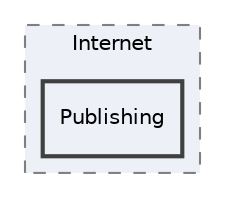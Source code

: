 digraph "src/Internet/Publishing"
{
 // LATEX_PDF_SIZE
  edge [fontname="Helvetica",fontsize="10",labelfontname="Helvetica",labelfontsize="10"];
  node [fontname="Helvetica",fontsize="10",shape=record];
  compound=true
  subgraph clusterdir_2ecf6838cdc88e20256346192ca19613 {
    graph [ bgcolor="#edf0f7", pencolor="grey50", style="filled,dashed,", label="Internet", fontname="Helvetica", fontsize="10", URL="dir_2ecf6838cdc88e20256346192ca19613.html"]
  dir_1ca34cf572c45a642a075944bbe22536 [shape=box, label="Publishing", style="filled,bold,", fillcolor="#edf0f7", color="grey25", URL="dir_1ca34cf572c45a642a075944bbe22536.html"];
  }
}
